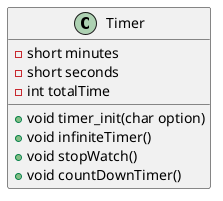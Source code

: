 @startuml
class Timer
{

    - short minutes
    - short seconds
    - int totalTime

    + void timer_init(char option)
    + void infiniteTimer()
    + void stopWatch()
    + void countDownTimer()
}
@enduml